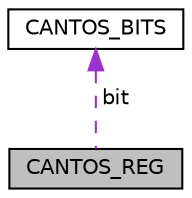 digraph "CANTOS_REG"
{
  edge [fontname="Helvetica",fontsize="10",labelfontname="Helvetica",labelfontsize="10"];
  node [fontname="Helvetica",fontsize="10",shape=record];
  Node1 [label="CANTOS_REG",height=0.2,width=0.4,color="black", fillcolor="grey75", style="filled", fontcolor="black"];
  Node2 -> Node1 [dir="back",color="darkorchid3",fontsize="10",style="dashed",label=" bit" ,fontname="Helvetica"];
  Node2 [label="CANTOS_BITS",height=0.2,width=0.4,color="black", fillcolor="white", style="filled",URL="$struct_c_a_n_t_o_s___b_i_t_s.html"];
}
